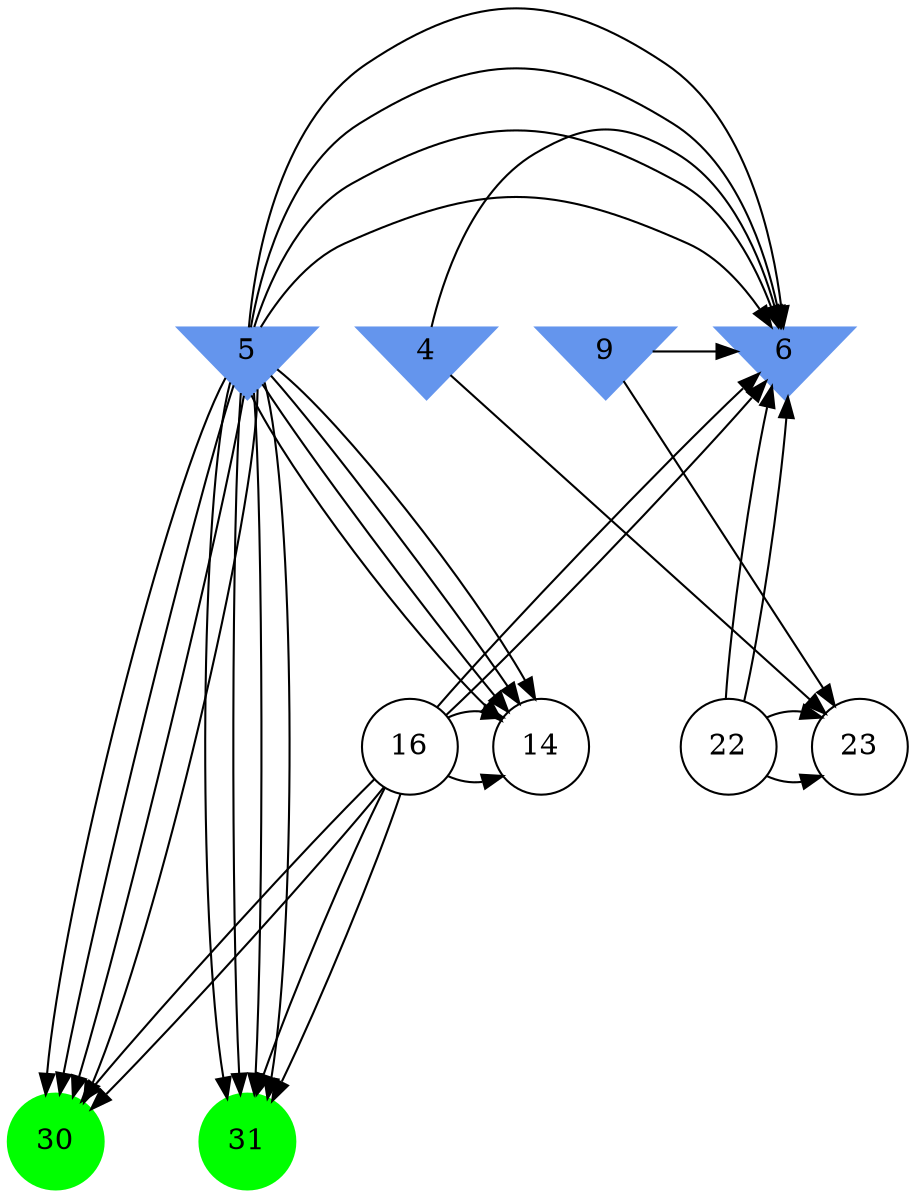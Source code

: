 digraph brain {
	ranksep=2.0;
	4 [shape=invtriangle,style=filled,color=cornflowerblue];
	5 [shape=invtriangle,style=filled,color=cornflowerblue];
	6 [shape=invtriangle,style=filled,color=cornflowerblue];
	9 [shape=invtriangle,style=filled,color=cornflowerblue];
	14 [shape=circle,color=black];
	16 [shape=circle,color=black];
	22 [shape=circle,color=black];
	23 [shape=circle,color=black];
	30 [shape=circle,style=filled,color=green];
	31 [shape=circle,style=filled,color=green];
	16	->	6;
	16	->	30;
	16	->	14;
	16	->	31;
	5	->	6;
	5	->	30;
	5	->	14;
	5	->	31;
	5	->	6;
	5	->	30;
	5	->	14;
	5	->	31;
	22	->	23;
	22	->	6;
	22	->	23;
	22	->	6;
	4	->	23;
	4	->	6;
	9	->	23;
	9	->	6;
	16	->	6;
	16	->	30;
	16	->	14;
	16	->	31;
	5	->	6;
	5	->	30;
	5	->	14;
	5	->	31;
	5	->	6;
	5	->	30;
	5	->	14;
	5	->	31;
	{ rank=same; 4; 5; 6; 9; }
	{ rank=same; 14; 16; 22; 23; }
	{ rank=same; 30; 31; }
}
